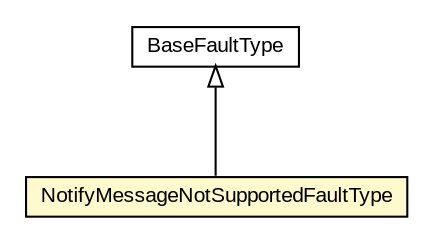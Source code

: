 #!/usr/local/bin/dot
#
# Class diagram 
# Generated by UMLGraph version R5_6-24-gf6e263 (http://www.umlgraph.org/)
#

digraph G {
	edge [fontname="arial",fontsize=10,labelfontname="arial",labelfontsize=10];
	node [fontname="arial",fontsize=10,shape=plaintext];
	nodesep=0.25;
	ranksep=0.5;
	// org.oasis_open.docs.wsn.b_2.NotifyMessageNotSupportedFaultType
	c828330 [label=<<table title="org.oasis_open.docs.wsn.b_2.NotifyMessageNotSupportedFaultType" border="0" cellborder="1" cellspacing="0" cellpadding="2" port="p" bgcolor="lemonChiffon" href="./NotifyMessageNotSupportedFaultType.html">
		<tr><td><table border="0" cellspacing="0" cellpadding="1">
<tr><td align="center" balign="center"> NotifyMessageNotSupportedFaultType </td></tr>
		</table></td></tr>
		</table>>, URL="./NotifyMessageNotSupportedFaultType.html", fontname="arial", fontcolor="black", fontsize=10.0];
	// org.oasis_open.docs.wsrf.bf_2.BaseFaultType
	c828364 [label=<<table title="org.oasis_open.docs.wsrf.bf_2.BaseFaultType" border="0" cellborder="1" cellspacing="0" cellpadding="2" port="p" href="../../wsrf/bf_2/BaseFaultType.html">
		<tr><td><table border="0" cellspacing="0" cellpadding="1">
<tr><td align="center" balign="center"> BaseFaultType </td></tr>
		</table></td></tr>
		</table>>, URL="../../wsrf/bf_2/BaseFaultType.html", fontname="arial", fontcolor="black", fontsize=10.0];
	//org.oasis_open.docs.wsn.b_2.NotifyMessageNotSupportedFaultType extends org.oasis_open.docs.wsrf.bf_2.BaseFaultType
	c828364:p -> c828330:p [dir=back,arrowtail=empty];
}

